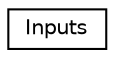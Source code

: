 digraph "Graphical Class Hierarchy"
{
 // LATEX_PDF_SIZE
  edge [fontname="Helvetica",fontsize="10",labelfontname="Helvetica",labelfontsize="10"];
  node [fontname="Helvetica",fontsize="10",shape=record];
  rankdir="LR";
  Node0 [label="Inputs",height=0.2,width=0.4,color="black", fillcolor="white", style="filled",URL="$class_inputs.html",tooltip=" "];
}
